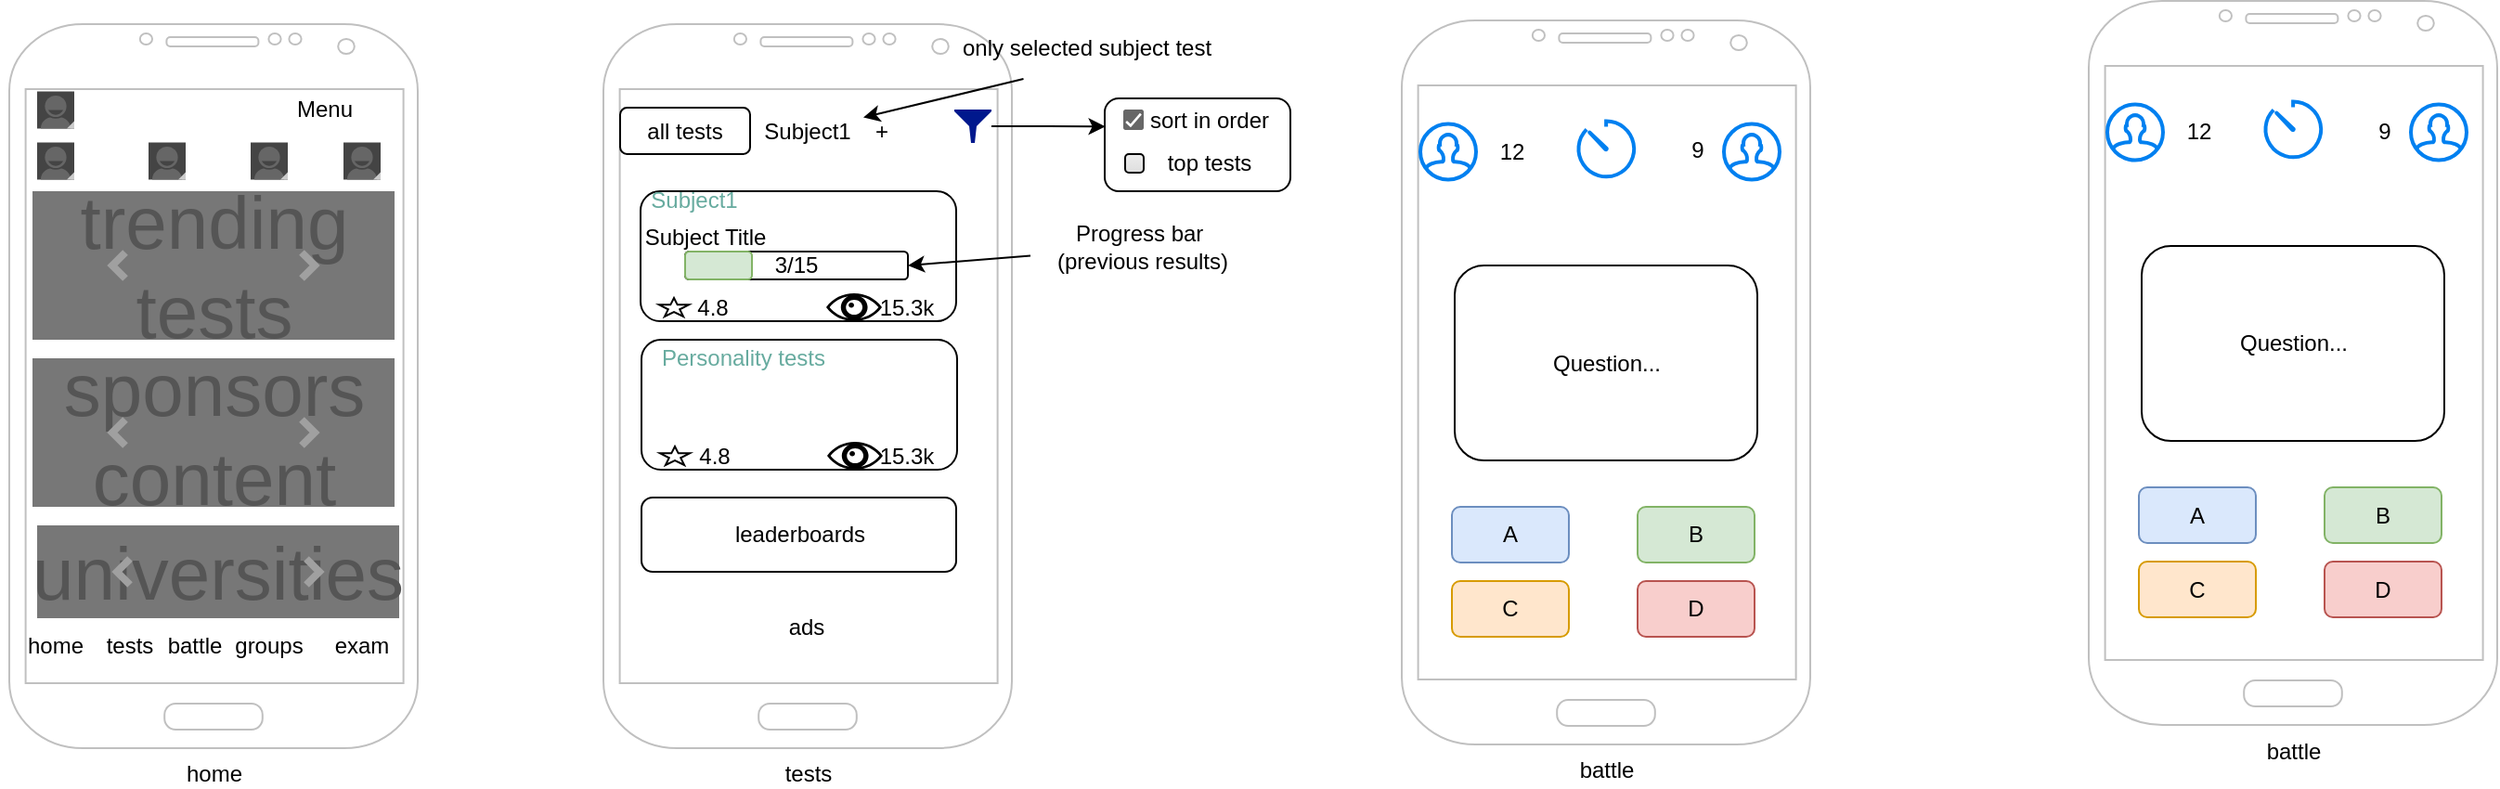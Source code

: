 <mxfile version="24.8.4">
  <diagram name="Page-1" id="123cZ_OKSwIK1ZScKi5q">
    <mxGraphModel dx="2713" dy="1567" grid="1" gridSize="10" guides="1" tooltips="1" connect="1" arrows="1" fold="1" page="1" pageScale="1" pageWidth="827" pageHeight="1169" math="0" shadow="0">
      <root>
        <mxCell id="0" />
        <mxCell id="1" parent="0" />
        <mxCell id="wzdESjiVcGSlcyJqAEbl-3" value="home" style="verticalLabelPosition=bottom;verticalAlign=top;html=1;shadow=0;dashed=0;strokeWidth=1;shape=mxgraph.android.phone2;strokeColor=#c0c0c0;" vertex="1" parent="1">
          <mxGeometry x="50" y="290" width="220" height="390" as="geometry" />
        </mxCell>
        <mxCell id="wzdESjiVcGSlcyJqAEbl-4" value="" style="verticalLabelPosition=bottom;verticalAlign=top;html=1;shadow=0;dashed=0;strokeWidth=1;shape=mxgraph.android.contact_badge_normal;sketch=0;" vertex="1" parent="1">
          <mxGeometry x="65" y="326.25" width="20" height="20" as="geometry" />
        </mxCell>
        <mxCell id="wzdESjiVcGSlcyJqAEbl-7" value="Menu" style="text;html=1;align=center;verticalAlign=middle;whiteSpace=wrap;rounded=0;" vertex="1" parent="1">
          <mxGeometry x="190" y="321.25" width="60" height="30" as="geometry" />
        </mxCell>
        <mxCell id="wzdESjiVcGSlcyJqAEbl-8" value="" style="verticalLabelPosition=bottom;verticalAlign=top;html=1;shadow=0;dashed=0;strokeWidth=1;shape=mxgraph.android.contact_badge_normal;sketch=0;" vertex="1" parent="1">
          <mxGeometry x="65" y="353.75" width="20" height="20" as="geometry" />
        </mxCell>
        <mxCell id="wzdESjiVcGSlcyJqAEbl-9" value="" style="verticalLabelPosition=bottom;verticalAlign=top;html=1;shadow=0;dashed=0;strokeWidth=1;shape=mxgraph.android.contact_badge_normal;sketch=0;" vertex="1" parent="1">
          <mxGeometry x="125" y="353.75" width="20" height="20" as="geometry" />
        </mxCell>
        <mxCell id="wzdESjiVcGSlcyJqAEbl-10" value="" style="verticalLabelPosition=bottom;verticalAlign=top;html=1;shadow=0;dashed=0;strokeWidth=1;shape=mxgraph.android.contact_badge_normal;sketch=0;" vertex="1" parent="1">
          <mxGeometry x="180" y="353.75" width="20" height="20" as="geometry" />
        </mxCell>
        <mxCell id="wzdESjiVcGSlcyJqAEbl-11" value="" style="verticalLabelPosition=bottom;verticalAlign=top;html=1;shadow=0;dashed=0;strokeWidth=1;shape=mxgraph.android.contact_badge_normal;sketch=0;" vertex="1" parent="1">
          <mxGeometry x="230" y="353.75" width="20" height="20" as="geometry" />
        </mxCell>
        <mxCell id="wzdESjiVcGSlcyJqAEbl-12" value="home" style="text;html=1;align=center;verticalAlign=middle;whiteSpace=wrap;rounded=0;" vertex="1" parent="1">
          <mxGeometry x="45" y="610" width="60" height="30" as="geometry" />
        </mxCell>
        <mxCell id="wzdESjiVcGSlcyJqAEbl-13" value="tests" style="text;html=1;align=center;verticalAlign=middle;whiteSpace=wrap;rounded=0;" vertex="1" parent="1">
          <mxGeometry x="85" y="610" width="60" height="30" as="geometry" />
        </mxCell>
        <mxCell id="wzdESjiVcGSlcyJqAEbl-14" value="battle" style="text;html=1;align=center;verticalAlign=middle;whiteSpace=wrap;rounded=0;" vertex="1" parent="1">
          <mxGeometry x="120" y="610" width="60" height="30" as="geometry" />
        </mxCell>
        <mxCell id="wzdESjiVcGSlcyJqAEbl-15" value="groups" style="text;html=1;align=center;verticalAlign=middle;whiteSpace=wrap;rounded=0;" vertex="1" parent="1">
          <mxGeometry x="160" y="610" width="60" height="30" as="geometry" />
        </mxCell>
        <mxCell id="wzdESjiVcGSlcyJqAEbl-16" value="exam" style="text;html=1;align=center;verticalAlign=middle;whiteSpace=wrap;rounded=0;" vertex="1" parent="1">
          <mxGeometry x="210" y="610" width="60" height="30" as="geometry" />
        </mxCell>
        <mxCell id="wzdESjiVcGSlcyJqAEbl-21" value="leaderboards" style="rounded=1;whiteSpace=wrap;html=1;" vertex="1" parent="1">
          <mxGeometry x="390.5" y="545" width="169.5" height="40" as="geometry" />
        </mxCell>
        <mxCell id="wzdESjiVcGSlcyJqAEbl-24" value="tests" style="verticalLabelPosition=bottom;verticalAlign=top;html=1;shadow=0;dashed=0;strokeWidth=1;shape=mxgraph.android.phone2;strokeColor=#c0c0c0;" vertex="1" parent="1">
          <mxGeometry x="370" y="290" width="220" height="390" as="geometry" />
        </mxCell>
        <mxCell id="wzdESjiVcGSlcyJqAEbl-25" value="all tests" style="rounded=1;whiteSpace=wrap;html=1;" vertex="1" parent="1">
          <mxGeometry x="379" y="335" width="70" height="25" as="geometry" />
        </mxCell>
        <mxCell id="wzdESjiVcGSlcyJqAEbl-26" value="Subject1" style="text;html=1;align=center;verticalAlign=middle;whiteSpace=wrap;rounded=0;" vertex="1" parent="1">
          <mxGeometry x="450" y="332.5" width="60" height="30" as="geometry" />
        </mxCell>
        <mxCell id="wzdESjiVcGSlcyJqAEbl-28" value="+" style="text;html=1;align=center;verticalAlign=middle;whiteSpace=wrap;rounded=0;" vertex="1" parent="1">
          <mxGeometry x="490" y="332.5" width="60" height="30" as="geometry" />
        </mxCell>
        <mxCell id="wzdESjiVcGSlcyJqAEbl-29" value="" style="rounded=1;whiteSpace=wrap;html=1;" vertex="1" parent="1">
          <mxGeometry x="390" y="380" width="170" height="70" as="geometry" />
        </mxCell>
        <mxCell id="wzdESjiVcGSlcyJqAEbl-32" value="Subject1" style="text;html=1;align=center;verticalAlign=middle;whiteSpace=wrap;rounded=0;fontColor=#67AB9F;" vertex="1" parent="1">
          <mxGeometry x="389" y="370" width="60" height="30" as="geometry" />
        </mxCell>
        <mxCell id="wzdESjiVcGSlcyJqAEbl-33" value="Subject Title" style="text;html=1;align=center;verticalAlign=middle;whiteSpace=wrap;rounded=0;fontColor=#000000;" vertex="1" parent="1">
          <mxGeometry x="390" y="390" width="70" height="30" as="geometry" />
        </mxCell>
        <mxCell id="wzdESjiVcGSlcyJqAEbl-34" value="" style="group" vertex="1" connectable="0" parent="1">
          <mxGeometry x="414" y="412.5" width="120" height="15" as="geometry" />
        </mxCell>
        <mxCell id="wzdESjiVcGSlcyJqAEbl-30" value="3/15" style="rounded=1;whiteSpace=wrap;html=1;" vertex="1" parent="wzdESjiVcGSlcyJqAEbl-34">
          <mxGeometry width="120" height="15" as="geometry" />
        </mxCell>
        <mxCell id="wzdESjiVcGSlcyJqAEbl-31" value="" style="rounded=1;whiteSpace=wrap;html=1;fillColor=#d5e8d4;strokeColor=#82b366;" vertex="1" parent="wzdESjiVcGSlcyJqAEbl-34">
          <mxGeometry width="36" height="15" as="geometry" />
        </mxCell>
        <mxCell id="wzdESjiVcGSlcyJqAEbl-42" value="" style="group" vertex="1" connectable="0" parent="1">
          <mxGeometry x="490" y="430" width="70" height="25" as="geometry" />
        </mxCell>
        <mxCell id="wzdESjiVcGSlcyJqAEbl-38" value="" style="group" vertex="1" connectable="0" parent="wzdESjiVcGSlcyJqAEbl-42">
          <mxGeometry x="30" width="40" height="25" as="geometry" />
        </mxCell>
        <mxCell id="wzdESjiVcGSlcyJqAEbl-40" value="15.3k" style="text;html=1;align=center;verticalAlign=middle;whiteSpace=wrap;rounded=0;fontColor=#000000;" vertex="1" parent="wzdESjiVcGSlcyJqAEbl-38">
          <mxGeometry x="0.952" width="24.762" height="25" as="geometry" />
        </mxCell>
        <mxCell id="wzdESjiVcGSlcyJqAEbl-41" value="" style="shape=mxgraph.signs.healthcare.eye;html=1;pointerEvents=1;fillColor=#000000;strokeColor=none;verticalLabelPosition=bottom;verticalAlign=top;align=center;" vertex="1" parent="wzdESjiVcGSlcyJqAEbl-42">
          <mxGeometry y="5" width="30" height="15" as="geometry" />
        </mxCell>
        <mxCell id="wzdESjiVcGSlcyJqAEbl-43" value="" style="group" vertex="1" connectable="0" parent="1">
          <mxGeometry x="400" y="430" width="58" height="25" as="geometry" />
        </mxCell>
        <mxCell id="wzdESjiVcGSlcyJqAEbl-37" value="" style="group" vertex="1" connectable="0" parent="wzdESjiVcGSlcyJqAEbl-43">
          <mxGeometry x="16" width="42" height="25" as="geometry" />
        </mxCell>
        <mxCell id="wzdESjiVcGSlcyJqAEbl-36" value="4.8" style="text;html=1;align=center;verticalAlign=middle;whiteSpace=wrap;rounded=0;fontColor=#000000;" vertex="1" parent="wzdESjiVcGSlcyJqAEbl-37">
          <mxGeometry width="26" height="25" as="geometry" />
        </mxCell>
        <mxCell id="wzdESjiVcGSlcyJqAEbl-35" value="" style="verticalLabelPosition=bottom;verticalAlign=top;html=1;shape=mxgraph.basic.star" vertex="1" parent="wzdESjiVcGSlcyJqAEbl-43">
          <mxGeometry y="7.5" width="16" height="10" as="geometry" />
        </mxCell>
        <mxCell id="wzdESjiVcGSlcyJqAEbl-44" value="" style="endArrow=classic;html=1;rounded=0;entryX=1;entryY=0.5;entryDx=0;entryDy=0;" edge="1" parent="1" source="wzdESjiVcGSlcyJqAEbl-45" target="wzdESjiVcGSlcyJqAEbl-30">
          <mxGeometry width="50" height="50" relative="1" as="geometry">
            <mxPoint x="640" y="360" as="sourcePoint" />
            <mxPoint x="610" y="550" as="targetPoint" />
          </mxGeometry>
        </mxCell>
        <mxCell id="wzdESjiVcGSlcyJqAEbl-45" value="Progress bar&amp;nbsp;&lt;div&gt;(previous results)&lt;/div&gt;" style="text;html=1;align=center;verticalAlign=middle;resizable=0;points=[];autosize=1;strokeColor=none;fillColor=none;" vertex="1" parent="1">
          <mxGeometry x="600" y="390" width="120" height="40" as="geometry" />
        </mxCell>
        <mxCell id="wzdESjiVcGSlcyJqAEbl-46" value="" style="endArrow=classic;html=1;rounded=0;exitX=0.289;exitY=1.051;exitDx=0;exitDy=0;exitPerimeter=0;" edge="1" parent="1" source="wzdESjiVcGSlcyJqAEbl-47" target="wzdESjiVcGSlcyJqAEbl-26">
          <mxGeometry width="50" height="50" relative="1" as="geometry">
            <mxPoint x="630" y="310" as="sourcePoint" />
            <mxPoint x="544" y="430" as="targetPoint" />
          </mxGeometry>
        </mxCell>
        <mxCell id="wzdESjiVcGSlcyJqAEbl-47" value="only selected subject test" style="text;html=1;align=center;verticalAlign=middle;resizable=0;points=[];autosize=1;strokeColor=none;fillColor=none;" vertex="1" parent="1">
          <mxGeometry x="550" y="288" width="160" height="30" as="geometry" />
        </mxCell>
        <mxCell id="wzdESjiVcGSlcyJqAEbl-48" value="" style="rounded=1;whiteSpace=wrap;html=1;" vertex="1" parent="1">
          <mxGeometry x="390.5" y="460" width="170" height="70" as="geometry" />
        </mxCell>
        <mxCell id="wzdESjiVcGSlcyJqAEbl-49" value="Personality tests" style="text;html=1;align=center;verticalAlign=middle;whiteSpace=wrap;rounded=0;fontColor=#67AB9F;" vertex="1" parent="1">
          <mxGeometry x="399.5" y="455" width="90.5" height="30" as="geometry" />
        </mxCell>
        <mxCell id="wzdESjiVcGSlcyJqAEbl-54" value="" style="group" vertex="1" connectable="0" parent="1">
          <mxGeometry x="490.5" y="510" width="70" height="25" as="geometry" />
        </mxCell>
        <mxCell id="wzdESjiVcGSlcyJqAEbl-55" value="" style="group" vertex="1" connectable="0" parent="wzdESjiVcGSlcyJqAEbl-54">
          <mxGeometry x="30" width="40" height="25" as="geometry" />
        </mxCell>
        <mxCell id="wzdESjiVcGSlcyJqAEbl-56" value="15.3k" style="text;html=1;align=center;verticalAlign=middle;whiteSpace=wrap;rounded=0;fontColor=#000000;" vertex="1" parent="wzdESjiVcGSlcyJqAEbl-55">
          <mxGeometry x="0.952" width="24.762" height="25" as="geometry" />
        </mxCell>
        <mxCell id="wzdESjiVcGSlcyJqAEbl-57" value="" style="shape=mxgraph.signs.healthcare.eye;html=1;pointerEvents=1;fillColor=#000000;strokeColor=none;verticalLabelPosition=bottom;verticalAlign=top;align=center;" vertex="1" parent="wzdESjiVcGSlcyJqAEbl-54">
          <mxGeometry y="5" width="30" height="15" as="geometry" />
        </mxCell>
        <mxCell id="wzdESjiVcGSlcyJqAEbl-58" value="" style="group" vertex="1" connectable="0" parent="1">
          <mxGeometry x="400.5" y="510" width="58" height="25" as="geometry" />
        </mxCell>
        <mxCell id="wzdESjiVcGSlcyJqAEbl-59" value="" style="group" vertex="1" connectable="0" parent="wzdESjiVcGSlcyJqAEbl-58">
          <mxGeometry x="16" width="42" height="25" as="geometry" />
        </mxCell>
        <mxCell id="wzdESjiVcGSlcyJqAEbl-60" value="4.8" style="text;html=1;align=center;verticalAlign=middle;whiteSpace=wrap;rounded=0;fontColor=#000000;" vertex="1" parent="wzdESjiVcGSlcyJqAEbl-59">
          <mxGeometry width="26" height="25" as="geometry" />
        </mxCell>
        <mxCell id="wzdESjiVcGSlcyJqAEbl-61" value="" style="verticalLabelPosition=bottom;verticalAlign=top;html=1;shape=mxgraph.basic.star" vertex="1" parent="wzdESjiVcGSlcyJqAEbl-58">
          <mxGeometry y="7.5" width="16" height="10" as="geometry" />
        </mxCell>
        <mxCell id="wzdESjiVcGSlcyJqAEbl-72" value="" style="sketch=0;aspect=fixed;pointerEvents=1;shadow=0;dashed=0;html=1;strokeColor=none;labelPosition=center;verticalLabelPosition=bottom;verticalAlign=top;align=center;fillColor=#00188D;shape=mxgraph.mscae.enterprise.filter" vertex="1" parent="1">
          <mxGeometry x="559" y="336" width="20" height="18" as="geometry" />
        </mxCell>
        <mxCell id="wzdESjiVcGSlcyJqAEbl-77" style="edgeStyle=orthogonalEdgeStyle;rounded=0;orthogonalLoop=1;jettySize=auto;html=1;entryX=0.003;entryY=0.303;entryDx=0;entryDy=0;entryPerimeter=0;" edge="1" parent="1" source="wzdESjiVcGSlcyJqAEbl-72" target="wzdESjiVcGSlcyJqAEbl-74">
          <mxGeometry relative="1" as="geometry" />
        </mxCell>
        <mxCell id="wzdESjiVcGSlcyJqAEbl-80" value="" style="group" vertex="1" connectable="0" parent="1">
          <mxGeometry x="640" y="326.5" width="101" height="53.5" as="geometry" />
        </mxCell>
        <mxCell id="wzdESjiVcGSlcyJqAEbl-74" value="" style="rounded=1;whiteSpace=wrap;html=1;" vertex="1" parent="wzdESjiVcGSlcyJqAEbl-80">
          <mxGeometry y="3.5" width="100" height="50" as="geometry" />
        </mxCell>
        <mxCell id="wzdESjiVcGSlcyJqAEbl-75" value="" style="html=1;shadow=0;dashed=0;shape=mxgraph.bootstrap.checkbox2;labelPosition=right;verticalLabelPosition=middle;align=left;verticalAlign=middle;gradientColor=#DEDEDE;fillColor=#EDEDED;checked=0;spacing=5;checkedFill=#0085FC;checkedStroke=#ffffff;sketch=0;" vertex="1" parent="wzdESjiVcGSlcyJqAEbl-80">
          <mxGeometry x="11" y="33.5" width="10" height="10" as="geometry" />
        </mxCell>
        <mxCell id="wzdESjiVcGSlcyJqAEbl-76" value="" style="dashed=0;labelPosition=right;align=left;shape=mxgraph.gmdl.checkbox;strokeColor=none;fillColor=#676767;strokeWidth=2;aspect=fixed;sketch=0;html=1;" vertex="1" parent="wzdESjiVcGSlcyJqAEbl-80">
          <mxGeometry x="10" y="9.5" width="11" height="11" as="geometry" />
        </mxCell>
        <mxCell id="wzdESjiVcGSlcyJqAEbl-78" value="sort in order" style="text;html=1;align=center;verticalAlign=middle;resizable=0;points=[];autosize=1;strokeColor=none;fillColor=none;" vertex="1" parent="wzdESjiVcGSlcyJqAEbl-80">
          <mxGeometry x="11" width="90" height="30" as="geometry" />
        </mxCell>
        <mxCell id="wzdESjiVcGSlcyJqAEbl-79" value="top tests" style="text;html=1;align=center;verticalAlign=middle;resizable=0;points=[];autosize=1;strokeColor=none;fillColor=none;" vertex="1" parent="wzdESjiVcGSlcyJqAEbl-80">
          <mxGeometry x="21" y="23.5" width="70" height="30" as="geometry" />
        </mxCell>
        <mxCell id="wzdESjiVcGSlcyJqAEbl-87" value="trending tests" style="html=1;shadow=0;dashed=0;strokeColor=none;strokeWidth=1;fillColor=#777777;fontColor=#555555;whiteSpace=wrap;align=center;verticalAlign=middle;fontStyle=0;fontSize=40;" vertex="1" parent="1">
          <mxGeometry x="62.5" y="380" width="195" height="80" as="geometry" />
        </mxCell>
        <mxCell id="wzdESjiVcGSlcyJqAEbl-88" value="" style="html=1;verticalLabelPosition=bottom;labelBackgroundColor=#ffffff;verticalAlign=top;shadow=0;dashed=0;strokeWidth=4;shape=mxgraph.ios7.misc.more;strokeColor=#a0a0a0;" vertex="1" parent="wzdESjiVcGSlcyJqAEbl-87">
          <mxGeometry x="1" y="0.5" width="7" height="14" relative="1" as="geometry">
            <mxPoint x="-50" y="-7" as="offset" />
          </mxGeometry>
        </mxCell>
        <mxCell id="wzdESjiVcGSlcyJqAEbl-89" value="" style="flipH=1;html=1;verticalLabelPosition=bottom;labelBackgroundColor=#ffffff;verticalAlign=top;shadow=0;dashed=0;strokeWidth=4;shape=mxgraph.ios7.misc.more;strokeColor=#a0a0a0;" vertex="1" parent="wzdESjiVcGSlcyJqAEbl-87">
          <mxGeometry y="0.5" width="7" height="14" relative="1" as="geometry">
            <mxPoint x="43" y="-7" as="offset" />
          </mxGeometry>
        </mxCell>
        <mxCell id="wzdESjiVcGSlcyJqAEbl-91" value="sponsors&lt;div&gt;content&lt;/div&gt;" style="html=1;shadow=0;dashed=0;strokeColor=none;strokeWidth=1;fillColor=#777777;fontColor=#555555;whiteSpace=wrap;align=center;verticalAlign=middle;fontStyle=0;fontSize=40;" vertex="1" parent="1">
          <mxGeometry x="62.5" y="470" width="195" height="80" as="geometry" />
        </mxCell>
        <mxCell id="wzdESjiVcGSlcyJqAEbl-92" value="" style="html=1;verticalLabelPosition=bottom;labelBackgroundColor=#ffffff;verticalAlign=top;shadow=0;dashed=0;strokeWidth=4;shape=mxgraph.ios7.misc.more;strokeColor=#a0a0a0;" vertex="1" parent="wzdESjiVcGSlcyJqAEbl-91">
          <mxGeometry x="1" y="0.5" width="7" height="14" relative="1" as="geometry">
            <mxPoint x="-50" y="-7" as="offset" />
          </mxGeometry>
        </mxCell>
        <mxCell id="wzdESjiVcGSlcyJqAEbl-93" value="" style="flipH=1;html=1;verticalLabelPosition=bottom;labelBackgroundColor=#ffffff;verticalAlign=top;shadow=0;dashed=0;strokeWidth=4;shape=mxgraph.ios7.misc.more;strokeColor=#a0a0a0;" vertex="1" parent="wzdESjiVcGSlcyJqAEbl-91">
          <mxGeometry y="0.5" width="7" height="14" relative="1" as="geometry">
            <mxPoint x="43" y="-7" as="offset" />
          </mxGeometry>
        </mxCell>
        <mxCell id="wzdESjiVcGSlcyJqAEbl-95" value="universities" style="html=1;shadow=0;dashed=0;strokeColor=none;strokeWidth=1;fillColor=#777777;fontColor=#555555;whiteSpace=wrap;align=center;verticalAlign=middle;fontStyle=0;fontSize=40;" vertex="1" parent="1">
          <mxGeometry x="65" y="560" width="195" height="50" as="geometry" />
        </mxCell>
        <mxCell id="wzdESjiVcGSlcyJqAEbl-96" value="" style="html=1;verticalLabelPosition=bottom;labelBackgroundColor=#ffffff;verticalAlign=top;shadow=0;dashed=0;strokeWidth=4;shape=mxgraph.ios7.misc.more;strokeColor=#a0a0a0;" vertex="1" parent="wzdESjiVcGSlcyJqAEbl-95">
          <mxGeometry x="1" y="0.5" width="7" height="14" relative="1" as="geometry">
            <mxPoint x="-50" y="-7" as="offset" />
          </mxGeometry>
        </mxCell>
        <mxCell id="wzdESjiVcGSlcyJqAEbl-97" value="" style="flipH=1;html=1;verticalLabelPosition=bottom;labelBackgroundColor=#ffffff;verticalAlign=top;shadow=0;dashed=0;strokeWidth=4;shape=mxgraph.ios7.misc.more;strokeColor=#a0a0a0;" vertex="1" parent="wzdESjiVcGSlcyJqAEbl-95">
          <mxGeometry y="0.5" width="7" height="14" relative="1" as="geometry">
            <mxPoint x="43" y="-7" as="offset" />
          </mxGeometry>
        </mxCell>
        <mxCell id="wzdESjiVcGSlcyJqAEbl-100" value="ads" style="text;html=1;align=center;verticalAlign=middle;resizable=0;points=[];autosize=1;strokeColor=none;fillColor=none;" vertex="1" parent="1">
          <mxGeometry x="458.5" y="600" width="40" height="30" as="geometry" />
        </mxCell>
        <mxCell id="wzdESjiVcGSlcyJqAEbl-103" value="battle" style="verticalLabelPosition=bottom;verticalAlign=top;html=1;shadow=0;dashed=0;strokeWidth=1;shape=mxgraph.android.phone2;strokeColor=#c0c0c0;" vertex="1" parent="1">
          <mxGeometry x="800" y="288" width="220" height="390" as="geometry" />
        </mxCell>
        <mxCell id="wzdESjiVcGSlcyJqAEbl-138" value="Question..." style="rounded=1;whiteSpace=wrap;html=1;" vertex="1" parent="1">
          <mxGeometry x="828.5" y="420" width="163" height="105" as="geometry" />
        </mxCell>
        <mxCell id="wzdESjiVcGSlcyJqAEbl-139" value="A" style="rounded=1;whiteSpace=wrap;html=1;fillColor=#dae8fc;strokeColor=#6c8ebf;" vertex="1" parent="1">
          <mxGeometry x="827" y="550" width="63" height="30" as="geometry" />
        </mxCell>
        <mxCell id="wzdESjiVcGSlcyJqAEbl-140" value="B" style="rounded=1;whiteSpace=wrap;html=1;fillColor=#d5e8d4;strokeColor=#82b366;" vertex="1" parent="1">
          <mxGeometry x="927" y="550" width="63" height="30" as="geometry" />
        </mxCell>
        <mxCell id="wzdESjiVcGSlcyJqAEbl-141" value="C" style="rounded=1;whiteSpace=wrap;html=1;fillColor=#ffe6cc;strokeColor=#d79b00;" vertex="1" parent="1">
          <mxGeometry x="827" y="590" width="63" height="30" as="geometry" />
        </mxCell>
        <mxCell id="wzdESjiVcGSlcyJqAEbl-142" value="D" style="rounded=1;whiteSpace=wrap;html=1;fillColor=#f8cecc;strokeColor=#b85450;" vertex="1" parent="1">
          <mxGeometry x="927" y="590" width="63" height="30" as="geometry" />
        </mxCell>
        <mxCell id="wzdESjiVcGSlcyJqAEbl-143" value="" style="html=1;verticalLabelPosition=bottom;align=center;labelBackgroundColor=#ffffff;verticalAlign=top;strokeWidth=2;strokeColor=#0080F0;shadow=0;dashed=0;shape=mxgraph.ios7.icons.gauge;" vertex="1" parent="1">
          <mxGeometry x="893.8" y="342.25" width="32.4" height="31.5" as="geometry" />
        </mxCell>
        <mxCell id="wzdESjiVcGSlcyJqAEbl-144" value="12" style="text;html=1;align=center;verticalAlign=middle;resizable=0;points=[];autosize=1;strokeColor=none;fillColor=none;" vertex="1" parent="1">
          <mxGeometry x="838.5" y="343.75" width="40" height="30" as="geometry" />
        </mxCell>
        <mxCell id="wzdESjiVcGSlcyJqAEbl-145" value="9" style="text;html=1;align=center;verticalAlign=middle;resizable=0;points=[];autosize=1;strokeColor=none;fillColor=none;" vertex="1" parent="1">
          <mxGeometry x="943.5" y="343" width="30" height="30" as="geometry" />
        </mxCell>
        <mxCell id="wzdESjiVcGSlcyJqAEbl-147" value="" style="html=1;verticalLabelPosition=bottom;align=center;labelBackgroundColor=#ffffff;verticalAlign=top;strokeWidth=2;strokeColor=#0080F0;shadow=0;dashed=0;shape=mxgraph.ios7.icons.user;" vertex="1" parent="1">
          <mxGeometry x="810" y="343.75" width="30" height="30" as="geometry" />
        </mxCell>
        <mxCell id="wzdESjiVcGSlcyJqAEbl-148" value="" style="html=1;verticalLabelPosition=bottom;align=center;labelBackgroundColor=#ffffff;verticalAlign=top;strokeWidth=2;strokeColor=#0080F0;shadow=0;dashed=0;shape=mxgraph.ios7.icons.user;" vertex="1" parent="1">
          <mxGeometry x="973.5" y="343.75" width="30" height="30" as="geometry" />
        </mxCell>
        <mxCell id="wzdESjiVcGSlcyJqAEbl-149" value="battle" style="verticalLabelPosition=bottom;verticalAlign=top;html=1;shadow=0;dashed=0;strokeWidth=1;shape=mxgraph.android.phone2;strokeColor=#c0c0c0;" vertex="1" parent="1">
          <mxGeometry x="1170" y="277.5" width="220" height="390" as="geometry" />
        </mxCell>
        <mxCell id="wzdESjiVcGSlcyJqAEbl-150" value="Question..." style="rounded=1;whiteSpace=wrap;html=1;" vertex="1" parent="1">
          <mxGeometry x="1198.5" y="409.5" width="163" height="105" as="geometry" />
        </mxCell>
        <mxCell id="wzdESjiVcGSlcyJqAEbl-151" value="A" style="rounded=1;whiteSpace=wrap;html=1;fillColor=#dae8fc;strokeColor=#6c8ebf;" vertex="1" parent="1">
          <mxGeometry x="1197" y="539.5" width="63" height="30" as="geometry" />
        </mxCell>
        <mxCell id="wzdESjiVcGSlcyJqAEbl-152" value="B" style="rounded=1;whiteSpace=wrap;html=1;fillColor=#d5e8d4;strokeColor=#82b366;" vertex="1" parent="1">
          <mxGeometry x="1297" y="539.5" width="63" height="30" as="geometry" />
        </mxCell>
        <mxCell id="wzdESjiVcGSlcyJqAEbl-153" value="C" style="rounded=1;whiteSpace=wrap;html=1;fillColor=#ffe6cc;strokeColor=#d79b00;" vertex="1" parent="1">
          <mxGeometry x="1197" y="579.5" width="63" height="30" as="geometry" />
        </mxCell>
        <mxCell id="wzdESjiVcGSlcyJqAEbl-154" value="D" style="rounded=1;whiteSpace=wrap;html=1;fillColor=#f8cecc;strokeColor=#b85450;" vertex="1" parent="1">
          <mxGeometry x="1297" y="579.5" width="63" height="30" as="geometry" />
        </mxCell>
        <mxCell id="wzdESjiVcGSlcyJqAEbl-155" value="" style="html=1;verticalLabelPosition=bottom;align=center;labelBackgroundColor=#ffffff;verticalAlign=top;strokeWidth=2;strokeColor=#0080F0;shadow=0;dashed=0;shape=mxgraph.ios7.icons.gauge;" vertex="1" parent="1">
          <mxGeometry x="1263.8" y="331.75" width="32.4" height="31.5" as="geometry" />
        </mxCell>
        <mxCell id="wzdESjiVcGSlcyJqAEbl-156" value="12" style="text;html=1;align=center;verticalAlign=middle;resizable=0;points=[];autosize=1;strokeColor=none;fillColor=none;" vertex="1" parent="1">
          <mxGeometry x="1208.5" y="333.25" width="40" height="30" as="geometry" />
        </mxCell>
        <mxCell id="wzdESjiVcGSlcyJqAEbl-157" value="9" style="text;html=1;align=center;verticalAlign=middle;resizable=0;points=[];autosize=1;strokeColor=none;fillColor=none;" vertex="1" parent="1">
          <mxGeometry x="1313.5" y="332.5" width="30" height="30" as="geometry" />
        </mxCell>
        <mxCell id="wzdESjiVcGSlcyJqAEbl-158" value="" style="html=1;verticalLabelPosition=bottom;align=center;labelBackgroundColor=#ffffff;verticalAlign=top;strokeWidth=2;strokeColor=#0080F0;shadow=0;dashed=0;shape=mxgraph.ios7.icons.user;" vertex="1" parent="1">
          <mxGeometry x="1180" y="333.25" width="30" height="30" as="geometry" />
        </mxCell>
        <mxCell id="wzdESjiVcGSlcyJqAEbl-159" value="" style="html=1;verticalLabelPosition=bottom;align=center;labelBackgroundColor=#ffffff;verticalAlign=top;strokeWidth=2;strokeColor=#0080F0;shadow=0;dashed=0;shape=mxgraph.ios7.icons.user;" vertex="1" parent="1">
          <mxGeometry x="1343.5" y="333.25" width="30" height="30" as="geometry" />
        </mxCell>
      </root>
    </mxGraphModel>
  </diagram>
</mxfile>
